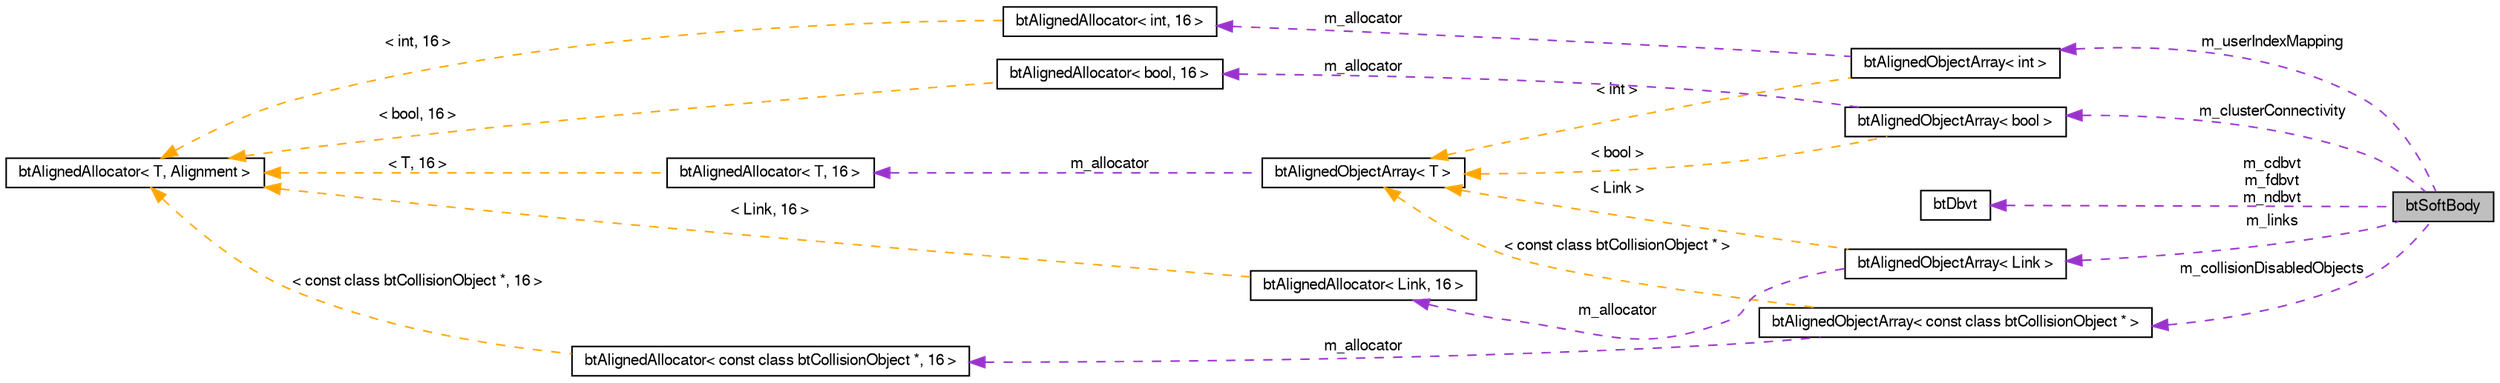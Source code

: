 digraph G
{
  bgcolor="transparent";
  edge [fontname="FreeSans",fontsize=10,labelfontname="FreeSans",labelfontsize=10];
  node [fontname="FreeSans",fontsize=10,shape=record];
  rankdir=LR;
  Node1 [label="btSoftBody",height=0.2,width=0.4,color="black", fillcolor="grey75", style="filled" fontcolor="black"];
  Node2 -> Node1 [dir=back,color="darkorchid3",fontsize=10,style="dashed",label="m_userIndexMapping"];
  Node2 [label="btAlignedObjectArray\< int \>",height=0.2,width=0.4,color="black",URL="$classbt_aligned_object_array.html"];
  Node3 -> Node2 [dir=back,color="darkorchid3",fontsize=10,style="dashed",label="m_allocator"];
  Node3 [label="btAlignedAllocator\< int, 16 \>",height=0.2,width=0.4,color="black",URL="$classbt_aligned_allocator.html"];
  Node4 -> Node3 [dir=back,color="orange",fontsize=10,style="dashed",label="\< int, 16 \>"];
  Node4 [label="btAlignedAllocator\< T, Alignment \>",height=0.2,width=0.4,color="black",URL="$classbt_aligned_allocator.html"];
  Node5 -> Node2 [dir=back,color="orange",fontsize=10,style="dashed",label="\< int \>"];
  Node5 [label="btAlignedObjectArray\< T \>",height=0.2,width=0.4,color="black",URL="$classbt_aligned_object_array.html"];
  Node6 -> Node5 [dir=back,color="darkorchid3",fontsize=10,style="dashed",label="m_allocator"];
  Node6 [label="btAlignedAllocator\< T, 16 \>",height=0.2,width=0.4,color="black",URL="$classbt_aligned_allocator.html"];
  Node4 -> Node6 [dir=back,color="orange",fontsize=10,style="dashed",label="\< T, 16 \>"];
  Node7 -> Node1 [dir=back,color="darkorchid3",fontsize=10,style="dashed",label="m_clusterConnectivity"];
  Node7 [label="btAlignedObjectArray\< bool \>",height=0.2,width=0.4,color="black",URL="$classbt_aligned_object_array.html"];
  Node8 -> Node7 [dir=back,color="darkorchid3",fontsize=10,style="dashed",label="m_allocator"];
  Node8 [label="btAlignedAllocator\< bool, 16 \>",height=0.2,width=0.4,color="black",URL="$classbt_aligned_allocator.html"];
  Node4 -> Node8 [dir=back,color="orange",fontsize=10,style="dashed",label="\< bool, 16 \>"];
  Node5 -> Node7 [dir=back,color="orange",fontsize=10,style="dashed",label="\< bool \>"];
  Node9 -> Node1 [dir=back,color="darkorchid3",fontsize=10,style="dashed",label="m_cdbvt\nm_fdbvt\nm_ndbvt"];
  Node9 [label="btDbvt",height=0.2,width=0.4,color="black",URL="$structbt_dbvt.html"];
  Node10 -> Node1 [dir=back,color="darkorchid3",fontsize=10,style="dashed",label="m_links"];
  Node10 [label="btAlignedObjectArray\< Link \>",height=0.2,width=0.4,color="black",URL="$classbt_aligned_object_array.html"];
  Node11 -> Node10 [dir=back,color="darkorchid3",fontsize=10,style="dashed",label="m_allocator"];
  Node11 [label="btAlignedAllocator\< Link, 16 \>",height=0.2,width=0.4,color="black",URL="$classbt_aligned_allocator.html"];
  Node4 -> Node11 [dir=back,color="orange",fontsize=10,style="dashed",label="\< Link, 16 \>"];
  Node5 -> Node10 [dir=back,color="orange",fontsize=10,style="dashed",label="\< Link \>"];
  Node12 -> Node1 [dir=back,color="darkorchid3",fontsize=10,style="dashed",label="m_collisionDisabledObjects"];
  Node12 [label="btAlignedObjectArray\< const class btCollisionObject * \>",height=0.2,width=0.4,color="black",URL="$classbt_aligned_object_array.html"];
  Node13 -> Node12 [dir=back,color="darkorchid3",fontsize=10,style="dashed",label="m_allocator"];
  Node13 [label="btAlignedAllocator\< const class btCollisionObject *, 16 \>",height=0.2,width=0.4,color="black",URL="$classbt_aligned_allocator.html"];
  Node4 -> Node13 [dir=back,color="orange",fontsize=10,style="dashed",label="\< const class btCollisionObject *, 16 \>"];
  Node5 -> Node12 [dir=back,color="orange",fontsize=10,style="dashed",label="\< const class btCollisionObject * \>"];
}
